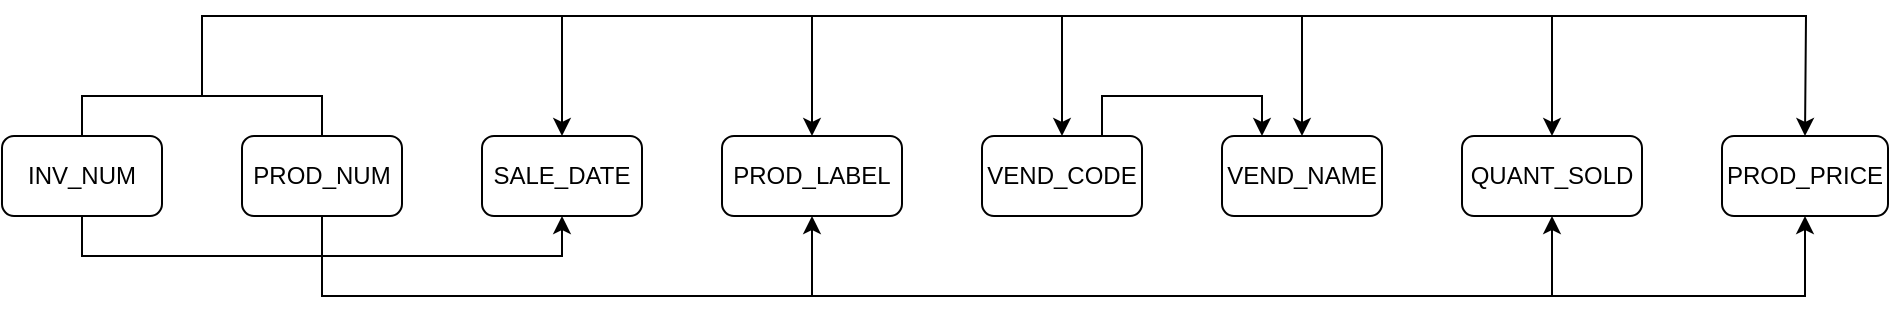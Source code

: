 <mxfile version="26.0.16">
  <diagram name="第 1 页" id="I2atrDJ_7Wm21SAum71q">
    <mxGraphModel dx="1026" dy="569" grid="1" gridSize="10" guides="1" tooltips="1" connect="1" arrows="1" fold="1" page="1" pageScale="1" pageWidth="1169" pageHeight="827" math="0" shadow="0">
      <root>
        <mxCell id="0" />
        <mxCell id="1" parent="0" />
        <mxCell id="KtopWlcztYD4usplgd7s-12" style="edgeStyle=orthogonalEdgeStyle;rounded=0;orthogonalLoop=1;jettySize=auto;html=1;exitX=0.5;exitY=1;exitDx=0;exitDy=0;entryX=0.5;entryY=1;entryDx=0;entryDy=0;curved=0;endArrow=none;startFill=0;" edge="1" parent="1" source="KtopWlcztYD4usplgd7s-1" target="KtopWlcztYD4usplgd7s-2">
          <mxGeometry relative="1" as="geometry">
            <Array as="points">
              <mxPoint x="80" y="140" />
              <mxPoint x="200" y="140" />
            </Array>
          </mxGeometry>
        </mxCell>
        <mxCell id="KtopWlcztYD4usplgd7s-17" style="edgeStyle=orthogonalEdgeStyle;rounded=0;orthogonalLoop=1;jettySize=auto;html=1;exitX=0.5;exitY=1;exitDx=0;exitDy=0;entryX=0.5;entryY=1;entryDx=0;entryDy=0;" edge="1" parent="1" source="KtopWlcztYD4usplgd7s-1" target="KtopWlcztYD4usplgd7s-3">
          <mxGeometry relative="1" as="geometry">
            <Array as="points">
              <mxPoint x="80" y="220" />
              <mxPoint x="320" y="220" />
            </Array>
          </mxGeometry>
        </mxCell>
        <mxCell id="KtopWlcztYD4usplgd7s-1" value="INV_NUM" style="rounded=1;whiteSpace=wrap;html=1;" vertex="1" parent="1">
          <mxGeometry x="40" y="160" width="80" height="40" as="geometry" />
        </mxCell>
        <mxCell id="KtopWlcztYD4usplgd7s-27" style="edgeStyle=orthogonalEdgeStyle;rounded=0;orthogonalLoop=1;jettySize=auto;html=1;exitX=0.5;exitY=1;exitDx=0;exitDy=0;entryX=0.5;entryY=1;entryDx=0;entryDy=0;" edge="1" parent="1" source="KtopWlcztYD4usplgd7s-2" target="KtopWlcztYD4usplgd7s-4">
          <mxGeometry relative="1" as="geometry">
            <Array as="points">
              <mxPoint x="200" y="240" />
              <mxPoint x="445" y="240" />
            </Array>
          </mxGeometry>
        </mxCell>
        <mxCell id="KtopWlcztYD4usplgd7s-28" style="edgeStyle=orthogonalEdgeStyle;rounded=0;orthogonalLoop=1;jettySize=auto;html=1;exitX=0.5;exitY=1;exitDx=0;exitDy=0;entryX=0.5;entryY=1;entryDx=0;entryDy=0;" edge="1" parent="1" source="KtopWlcztYD4usplgd7s-2" target="KtopWlcztYD4usplgd7s-8">
          <mxGeometry relative="1" as="geometry">
            <Array as="points">
              <mxPoint x="200" y="240" />
              <mxPoint x="815" y="240" />
            </Array>
          </mxGeometry>
        </mxCell>
        <mxCell id="KtopWlcztYD4usplgd7s-29" style="edgeStyle=orthogonalEdgeStyle;rounded=0;orthogonalLoop=1;jettySize=auto;html=1;exitX=0.5;exitY=1;exitDx=0;exitDy=0;entryX=0.5;entryY=1;entryDx=0;entryDy=0;" edge="1" parent="1" source="KtopWlcztYD4usplgd7s-2" target="KtopWlcztYD4usplgd7s-9">
          <mxGeometry relative="1" as="geometry">
            <Array as="points">
              <mxPoint x="200" y="240" />
              <mxPoint x="942" y="240" />
            </Array>
          </mxGeometry>
        </mxCell>
        <mxCell id="KtopWlcztYD4usplgd7s-2" value="PROD_NUM" style="rounded=1;whiteSpace=wrap;html=1;" vertex="1" parent="1">
          <mxGeometry x="160" y="160" width="80" height="40" as="geometry" />
        </mxCell>
        <mxCell id="KtopWlcztYD4usplgd7s-3" value="SALE_DATE" style="rounded=1;whiteSpace=wrap;html=1;" vertex="1" parent="1">
          <mxGeometry x="280" y="160" width="80" height="40" as="geometry" />
        </mxCell>
        <mxCell id="KtopWlcztYD4usplgd7s-4" value="PROD_LABEL" style="rounded=1;whiteSpace=wrap;html=1;" vertex="1" parent="1">
          <mxGeometry x="400" y="160" width="90" height="40" as="geometry" />
        </mxCell>
        <mxCell id="KtopWlcztYD4usplgd7s-26" style="edgeStyle=orthogonalEdgeStyle;rounded=0;orthogonalLoop=1;jettySize=auto;html=1;exitX=0.75;exitY=0;exitDx=0;exitDy=0;entryX=0.25;entryY=0;entryDx=0;entryDy=0;" edge="1" parent="1" source="KtopWlcztYD4usplgd7s-5" target="KtopWlcztYD4usplgd7s-6">
          <mxGeometry relative="1" as="geometry" />
        </mxCell>
        <mxCell id="KtopWlcztYD4usplgd7s-5" value="VEND_CODE" style="rounded=1;whiteSpace=wrap;html=1;" vertex="1" parent="1">
          <mxGeometry x="530" y="160" width="80" height="40" as="geometry" />
        </mxCell>
        <mxCell id="KtopWlcztYD4usplgd7s-6" value="VEND_NAME" style="rounded=1;whiteSpace=wrap;html=1;" vertex="1" parent="1">
          <mxGeometry x="650" y="160" width="80" height="40" as="geometry" />
        </mxCell>
        <mxCell id="KtopWlcztYD4usplgd7s-8" value="QUANT_SOLD" style="rounded=1;whiteSpace=wrap;html=1;" vertex="1" parent="1">
          <mxGeometry x="770" y="160" width="90" height="40" as="geometry" />
        </mxCell>
        <mxCell id="KtopWlcztYD4usplgd7s-9" value="PROD_PRICE" style="rounded=1;whiteSpace=wrap;html=1;" vertex="1" parent="1">
          <mxGeometry x="900" y="160" width="83" height="40" as="geometry" />
        </mxCell>
        <mxCell id="KtopWlcztYD4usplgd7s-20" value="" style="endArrow=classic;html=1;rounded=0;entryX=0.5;entryY=0;entryDx=0;entryDy=0;" edge="1" parent="1" target="KtopWlcztYD4usplgd7s-4">
          <mxGeometry width="50" height="50" relative="1" as="geometry">
            <mxPoint x="140" y="140" as="sourcePoint" />
            <mxPoint x="200" y="40" as="targetPoint" />
            <Array as="points">
              <mxPoint x="140" y="100" />
              <mxPoint x="445" y="100" />
              <mxPoint x="445" y="120" />
            </Array>
          </mxGeometry>
        </mxCell>
        <mxCell id="KtopWlcztYD4usplgd7s-21" value="" style="endArrow=classic;html=1;rounded=0;entryX=0.5;entryY=0;entryDx=0;entryDy=0;" edge="1" parent="1" target="KtopWlcztYD4usplgd7s-5">
          <mxGeometry width="50" height="50" relative="1" as="geometry">
            <mxPoint x="140" y="140" as="sourcePoint" />
            <mxPoint x="455" y="170" as="targetPoint" />
            <Array as="points">
              <mxPoint x="140" y="100" />
              <mxPoint x="570" y="100" />
              <mxPoint x="570" y="120" />
            </Array>
          </mxGeometry>
        </mxCell>
        <mxCell id="KtopWlcztYD4usplgd7s-22" value="" style="endArrow=classic;html=1;rounded=0;entryX=0.5;entryY=0;entryDx=0;entryDy=0;" edge="1" parent="1" target="KtopWlcztYD4usplgd7s-3">
          <mxGeometry width="50" height="50" relative="1" as="geometry">
            <mxPoint x="140" y="140" as="sourcePoint" />
            <mxPoint x="560" y="210" as="targetPoint" />
            <Array as="points">
              <mxPoint x="140" y="100" />
              <mxPoint x="320" y="100" />
            </Array>
          </mxGeometry>
        </mxCell>
        <mxCell id="KtopWlcztYD4usplgd7s-23" value="" style="endArrow=classic;html=1;rounded=0;entryX=0.5;entryY=0;entryDx=0;entryDy=0;" edge="1" parent="1" target="KtopWlcztYD4usplgd7s-6">
          <mxGeometry width="50" height="50" relative="1" as="geometry">
            <mxPoint x="140" y="140" as="sourcePoint" />
            <mxPoint x="560" y="210" as="targetPoint" />
            <Array as="points">
              <mxPoint x="140" y="100" />
              <mxPoint x="690" y="100" />
            </Array>
          </mxGeometry>
        </mxCell>
        <mxCell id="KtopWlcztYD4usplgd7s-24" value="" style="endArrow=classic;html=1;rounded=0;entryX=0.5;entryY=0;entryDx=0;entryDy=0;" edge="1" parent="1" target="KtopWlcztYD4usplgd7s-8">
          <mxGeometry width="50" height="50" relative="1" as="geometry">
            <mxPoint x="140" y="140" as="sourcePoint" />
            <mxPoint x="560" y="210" as="targetPoint" />
            <Array as="points">
              <mxPoint x="140" y="100" />
              <mxPoint x="815" y="100" />
            </Array>
          </mxGeometry>
        </mxCell>
        <mxCell id="KtopWlcztYD4usplgd7s-25" value="" style="endArrow=classic;html=1;rounded=0;entryX=0.5;entryY=0;entryDx=0;entryDy=0;" edge="1" parent="1" target="KtopWlcztYD4usplgd7s-9">
          <mxGeometry width="50" height="50" relative="1" as="geometry">
            <mxPoint x="140" y="140" as="sourcePoint" />
            <mxPoint x="560" y="210" as="targetPoint" />
            <Array as="points">
              <mxPoint x="140" y="100" />
              <mxPoint x="942" y="100" />
            </Array>
          </mxGeometry>
        </mxCell>
      </root>
    </mxGraphModel>
  </diagram>
</mxfile>
